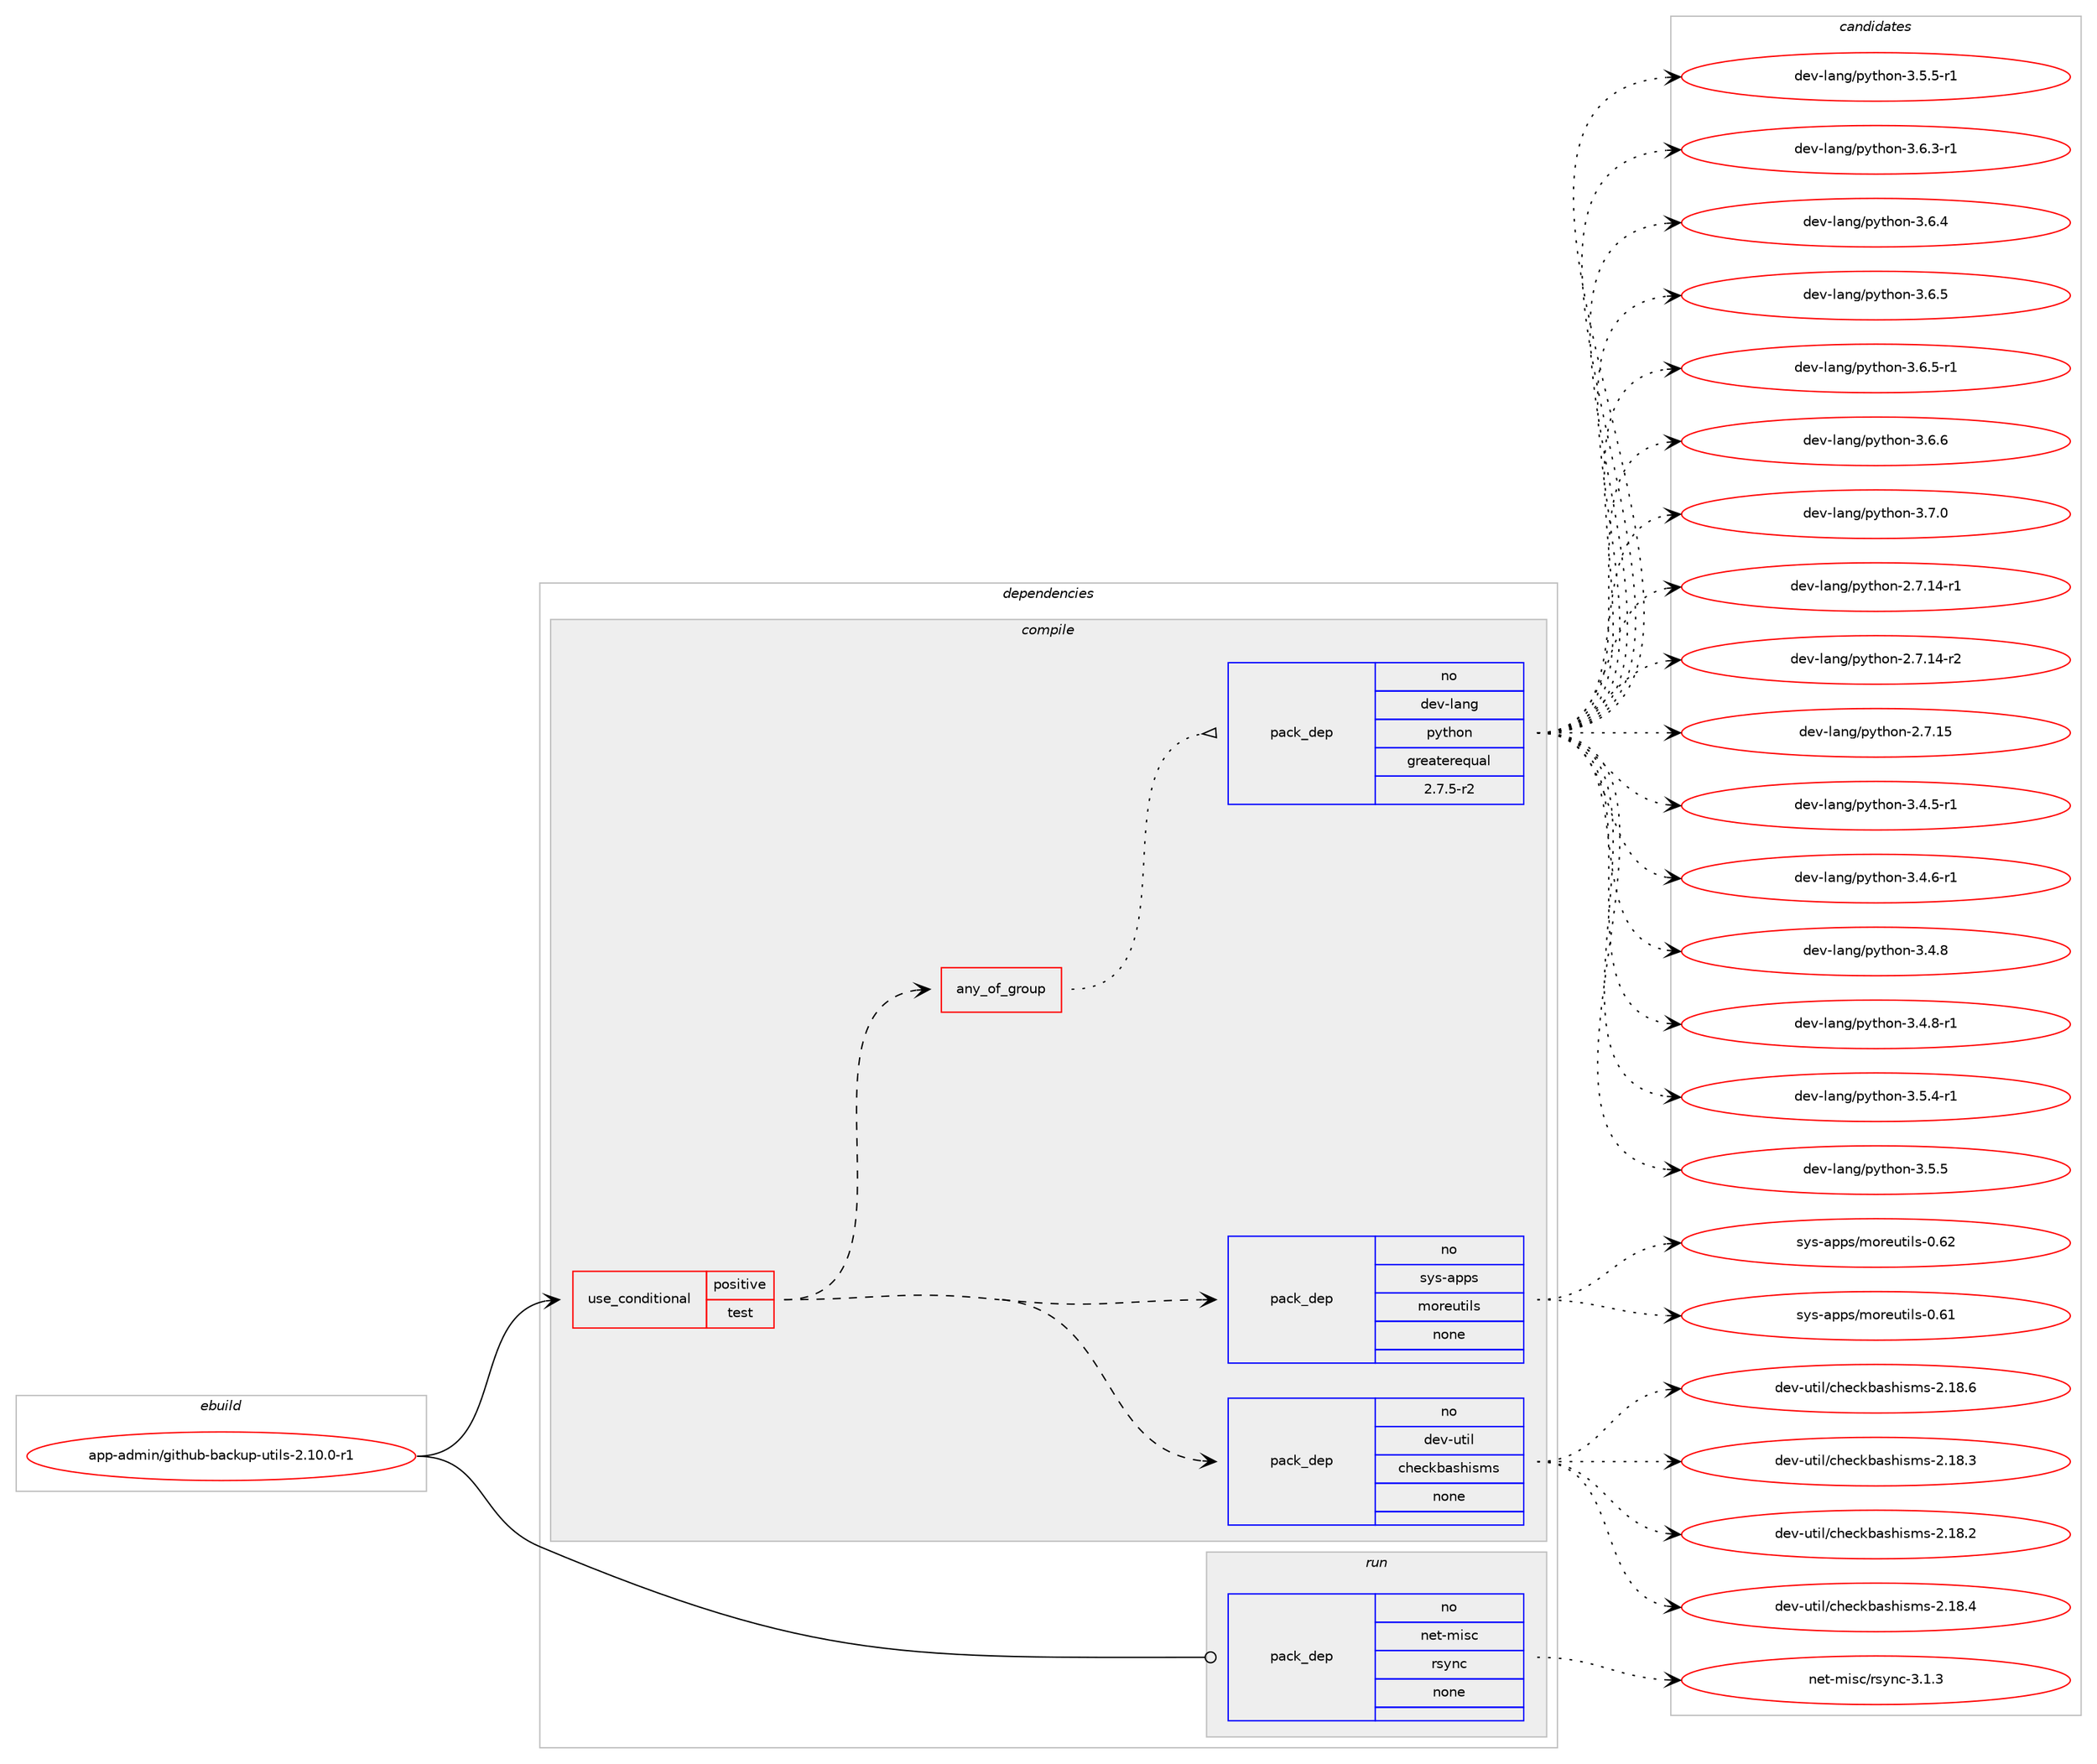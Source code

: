 digraph prolog {

# *************
# Graph options
# *************

newrank=true;
concentrate=true;
compound=true;
graph [rankdir=LR,fontname=Helvetica,fontsize=10,ranksep=1.5];#, ranksep=2.5, nodesep=0.2];
edge  [arrowhead=vee];
node  [fontname=Helvetica,fontsize=10];

# **********
# The ebuild
# **********

subgraph cluster_leftcol {
color=gray;
rank=same;
label=<<i>ebuild</i>>;
id [label="app-admin/github-backup-utils-2.10.0-r1", color=red, width=4, href="../app-admin/github-backup-utils-2.10.0-r1.svg"];
}

# ****************
# The dependencies
# ****************

subgraph cluster_midcol {
color=gray;
label=<<i>dependencies</i>>;
subgraph cluster_compile {
fillcolor="#eeeeee";
style=filled;
label=<<i>compile</i>>;
subgraph cond71 {
dependency534 [label=<<TABLE BORDER="0" CELLBORDER="1" CELLSPACING="0" CELLPADDING="4"><TR><TD ROWSPAN="3" CELLPADDING="10">use_conditional</TD></TR><TR><TD>positive</TD></TR><TR><TD>test</TD></TR></TABLE>>, shape=none, color=red];
subgraph pack440 {
dependency535 [label=<<TABLE BORDER="0" CELLBORDER="1" CELLSPACING="0" CELLPADDING="4" WIDTH="220"><TR><TD ROWSPAN="6" CELLPADDING="30">pack_dep</TD></TR><TR><TD WIDTH="110">no</TD></TR><TR><TD>dev-util</TD></TR><TR><TD>checkbashisms</TD></TR><TR><TD>none</TD></TR><TR><TD></TD></TR></TABLE>>, shape=none, color=blue];
}
dependency534:e -> dependency535:w [weight=20,style="dashed",arrowhead="vee"];
subgraph pack441 {
dependency536 [label=<<TABLE BORDER="0" CELLBORDER="1" CELLSPACING="0" CELLPADDING="4" WIDTH="220"><TR><TD ROWSPAN="6" CELLPADDING="30">pack_dep</TD></TR><TR><TD WIDTH="110">no</TD></TR><TR><TD>sys-apps</TD></TR><TR><TD>moreutils</TD></TR><TR><TD>none</TD></TR><TR><TD></TD></TR></TABLE>>, shape=none, color=blue];
}
dependency534:e -> dependency536:w [weight=20,style="dashed",arrowhead="vee"];
subgraph any25 {
dependency537 [label=<<TABLE BORDER="0" CELLBORDER="1" CELLSPACING="0" CELLPADDING="4"><TR><TD CELLPADDING="10">any_of_group</TD></TR></TABLE>>, shape=none, color=red];subgraph pack442 {
dependency538 [label=<<TABLE BORDER="0" CELLBORDER="1" CELLSPACING="0" CELLPADDING="4" WIDTH="220"><TR><TD ROWSPAN="6" CELLPADDING="30">pack_dep</TD></TR><TR><TD WIDTH="110">no</TD></TR><TR><TD>dev-lang</TD></TR><TR><TD>python</TD></TR><TR><TD>greaterequal</TD></TR><TR><TD>2.7.5-r2</TD></TR></TABLE>>, shape=none, color=blue];
}
dependency537:e -> dependency538:w [weight=20,style="dotted",arrowhead="oinv"];
}
dependency534:e -> dependency537:w [weight=20,style="dashed",arrowhead="vee"];
}
id:e -> dependency534:w [weight=20,style="solid",arrowhead="vee"];
}
subgraph cluster_compileandrun {
fillcolor="#eeeeee";
style=filled;
label=<<i>compile and run</i>>;
}
subgraph cluster_run {
fillcolor="#eeeeee";
style=filled;
label=<<i>run</i>>;
subgraph pack443 {
dependency539 [label=<<TABLE BORDER="0" CELLBORDER="1" CELLSPACING="0" CELLPADDING="4" WIDTH="220"><TR><TD ROWSPAN="6" CELLPADDING="30">pack_dep</TD></TR><TR><TD WIDTH="110">no</TD></TR><TR><TD>net-misc</TD></TR><TR><TD>rsync</TD></TR><TR><TD>none</TD></TR><TR><TD></TD></TR></TABLE>>, shape=none, color=blue];
}
id:e -> dependency539:w [weight=20,style="solid",arrowhead="odot"];
}
}

# **************
# The candidates
# **************

subgraph cluster_choices {
rank=same;
color=gray;
label=<<i>candidates</i>>;

subgraph choice440 {
color=black;
nodesep=1;
choice10010111845117116105108479910410199107989711510410511510911545504649564651 [label="dev-util/checkbashisms-2.18.3", color=red, width=4,href="../dev-util/checkbashisms-2.18.3.svg"];
choice10010111845117116105108479910410199107989711510410511510911545504649564650 [label="dev-util/checkbashisms-2.18.2", color=red, width=4,href="../dev-util/checkbashisms-2.18.2.svg"];
choice10010111845117116105108479910410199107989711510410511510911545504649564652 [label="dev-util/checkbashisms-2.18.4", color=red, width=4,href="../dev-util/checkbashisms-2.18.4.svg"];
choice10010111845117116105108479910410199107989711510410511510911545504649564654 [label="dev-util/checkbashisms-2.18.6", color=red, width=4,href="../dev-util/checkbashisms-2.18.6.svg"];
dependency535:e -> choice10010111845117116105108479910410199107989711510410511510911545504649564651:w [style=dotted,weight="100"];
dependency535:e -> choice10010111845117116105108479910410199107989711510410511510911545504649564650:w [style=dotted,weight="100"];
dependency535:e -> choice10010111845117116105108479910410199107989711510410511510911545504649564652:w [style=dotted,weight="100"];
dependency535:e -> choice10010111845117116105108479910410199107989711510410511510911545504649564654:w [style=dotted,weight="100"];
}
subgraph choice441 {
color=black;
nodesep=1;
choice1151211154597112112115471091111141011171161051081154548465449 [label="sys-apps/moreutils-0.61", color=red, width=4,href="../sys-apps/moreutils-0.61.svg"];
choice1151211154597112112115471091111141011171161051081154548465450 [label="sys-apps/moreutils-0.62", color=red, width=4,href="../sys-apps/moreutils-0.62.svg"];
dependency536:e -> choice1151211154597112112115471091111141011171161051081154548465449:w [style=dotted,weight="100"];
dependency536:e -> choice1151211154597112112115471091111141011171161051081154548465450:w [style=dotted,weight="100"];
}
subgraph choice442 {
color=black;
nodesep=1;
choice100101118451089711010347112121116104111110455046554649524511449 [label="dev-lang/python-2.7.14-r1", color=red, width=4,href="../dev-lang/python-2.7.14-r1.svg"];
choice100101118451089711010347112121116104111110455046554649524511450 [label="dev-lang/python-2.7.14-r2", color=red, width=4,href="../dev-lang/python-2.7.14-r2.svg"];
choice10010111845108971101034711212111610411111045504655464953 [label="dev-lang/python-2.7.15", color=red, width=4,href="../dev-lang/python-2.7.15.svg"];
choice1001011184510897110103471121211161041111104551465246534511449 [label="dev-lang/python-3.4.5-r1", color=red, width=4,href="../dev-lang/python-3.4.5-r1.svg"];
choice1001011184510897110103471121211161041111104551465246544511449 [label="dev-lang/python-3.4.6-r1", color=red, width=4,href="../dev-lang/python-3.4.6-r1.svg"];
choice100101118451089711010347112121116104111110455146524656 [label="dev-lang/python-3.4.8", color=red, width=4,href="../dev-lang/python-3.4.8.svg"];
choice1001011184510897110103471121211161041111104551465246564511449 [label="dev-lang/python-3.4.8-r1", color=red, width=4,href="../dev-lang/python-3.4.8-r1.svg"];
choice1001011184510897110103471121211161041111104551465346524511449 [label="dev-lang/python-3.5.4-r1", color=red, width=4,href="../dev-lang/python-3.5.4-r1.svg"];
choice100101118451089711010347112121116104111110455146534653 [label="dev-lang/python-3.5.5", color=red, width=4,href="../dev-lang/python-3.5.5.svg"];
choice1001011184510897110103471121211161041111104551465346534511449 [label="dev-lang/python-3.5.5-r1", color=red, width=4,href="../dev-lang/python-3.5.5-r1.svg"];
choice1001011184510897110103471121211161041111104551465446514511449 [label="dev-lang/python-3.6.3-r1", color=red, width=4,href="../dev-lang/python-3.6.3-r1.svg"];
choice100101118451089711010347112121116104111110455146544652 [label="dev-lang/python-3.6.4", color=red, width=4,href="../dev-lang/python-3.6.4.svg"];
choice100101118451089711010347112121116104111110455146544653 [label="dev-lang/python-3.6.5", color=red, width=4,href="../dev-lang/python-3.6.5.svg"];
choice1001011184510897110103471121211161041111104551465446534511449 [label="dev-lang/python-3.6.5-r1", color=red, width=4,href="../dev-lang/python-3.6.5-r1.svg"];
choice100101118451089711010347112121116104111110455146544654 [label="dev-lang/python-3.6.6", color=red, width=4,href="../dev-lang/python-3.6.6.svg"];
choice100101118451089711010347112121116104111110455146554648 [label="dev-lang/python-3.7.0", color=red, width=4,href="../dev-lang/python-3.7.0.svg"];
dependency538:e -> choice100101118451089711010347112121116104111110455046554649524511449:w [style=dotted,weight="100"];
dependency538:e -> choice100101118451089711010347112121116104111110455046554649524511450:w [style=dotted,weight="100"];
dependency538:e -> choice10010111845108971101034711212111610411111045504655464953:w [style=dotted,weight="100"];
dependency538:e -> choice1001011184510897110103471121211161041111104551465246534511449:w [style=dotted,weight="100"];
dependency538:e -> choice1001011184510897110103471121211161041111104551465246544511449:w [style=dotted,weight="100"];
dependency538:e -> choice100101118451089711010347112121116104111110455146524656:w [style=dotted,weight="100"];
dependency538:e -> choice1001011184510897110103471121211161041111104551465246564511449:w [style=dotted,weight="100"];
dependency538:e -> choice1001011184510897110103471121211161041111104551465346524511449:w [style=dotted,weight="100"];
dependency538:e -> choice100101118451089711010347112121116104111110455146534653:w [style=dotted,weight="100"];
dependency538:e -> choice1001011184510897110103471121211161041111104551465346534511449:w [style=dotted,weight="100"];
dependency538:e -> choice1001011184510897110103471121211161041111104551465446514511449:w [style=dotted,weight="100"];
dependency538:e -> choice100101118451089711010347112121116104111110455146544652:w [style=dotted,weight="100"];
dependency538:e -> choice100101118451089711010347112121116104111110455146544653:w [style=dotted,weight="100"];
dependency538:e -> choice1001011184510897110103471121211161041111104551465446534511449:w [style=dotted,weight="100"];
dependency538:e -> choice100101118451089711010347112121116104111110455146544654:w [style=dotted,weight="100"];
dependency538:e -> choice100101118451089711010347112121116104111110455146554648:w [style=dotted,weight="100"];
}
subgraph choice443 {
color=black;
nodesep=1;
choice11010111645109105115994711411512111099455146494651 [label="net-misc/rsync-3.1.3", color=red, width=4,href="../net-misc/rsync-3.1.3.svg"];
dependency539:e -> choice11010111645109105115994711411512111099455146494651:w [style=dotted,weight="100"];
}
}

}
